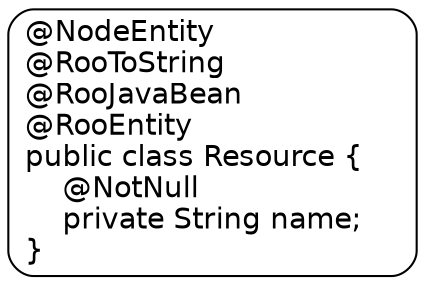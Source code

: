 digraph Resource {
  node [
    fontname = "Bitstream Vera Sans"
    shape = "Mrecord"
  ]
  edge [
    fontname = "Bitstream Vera Sans"
  ]

  Resource [
    
    label = "{@NodeEntity\
    \l@RooToString\
    \l@RooJavaBean\
    \l@RooEntity\
    \lpublic class Resource \{\
    \l\    @NotNull\
    \l\    private String name;\
    \l\}\
    \l}"
  ]

}

